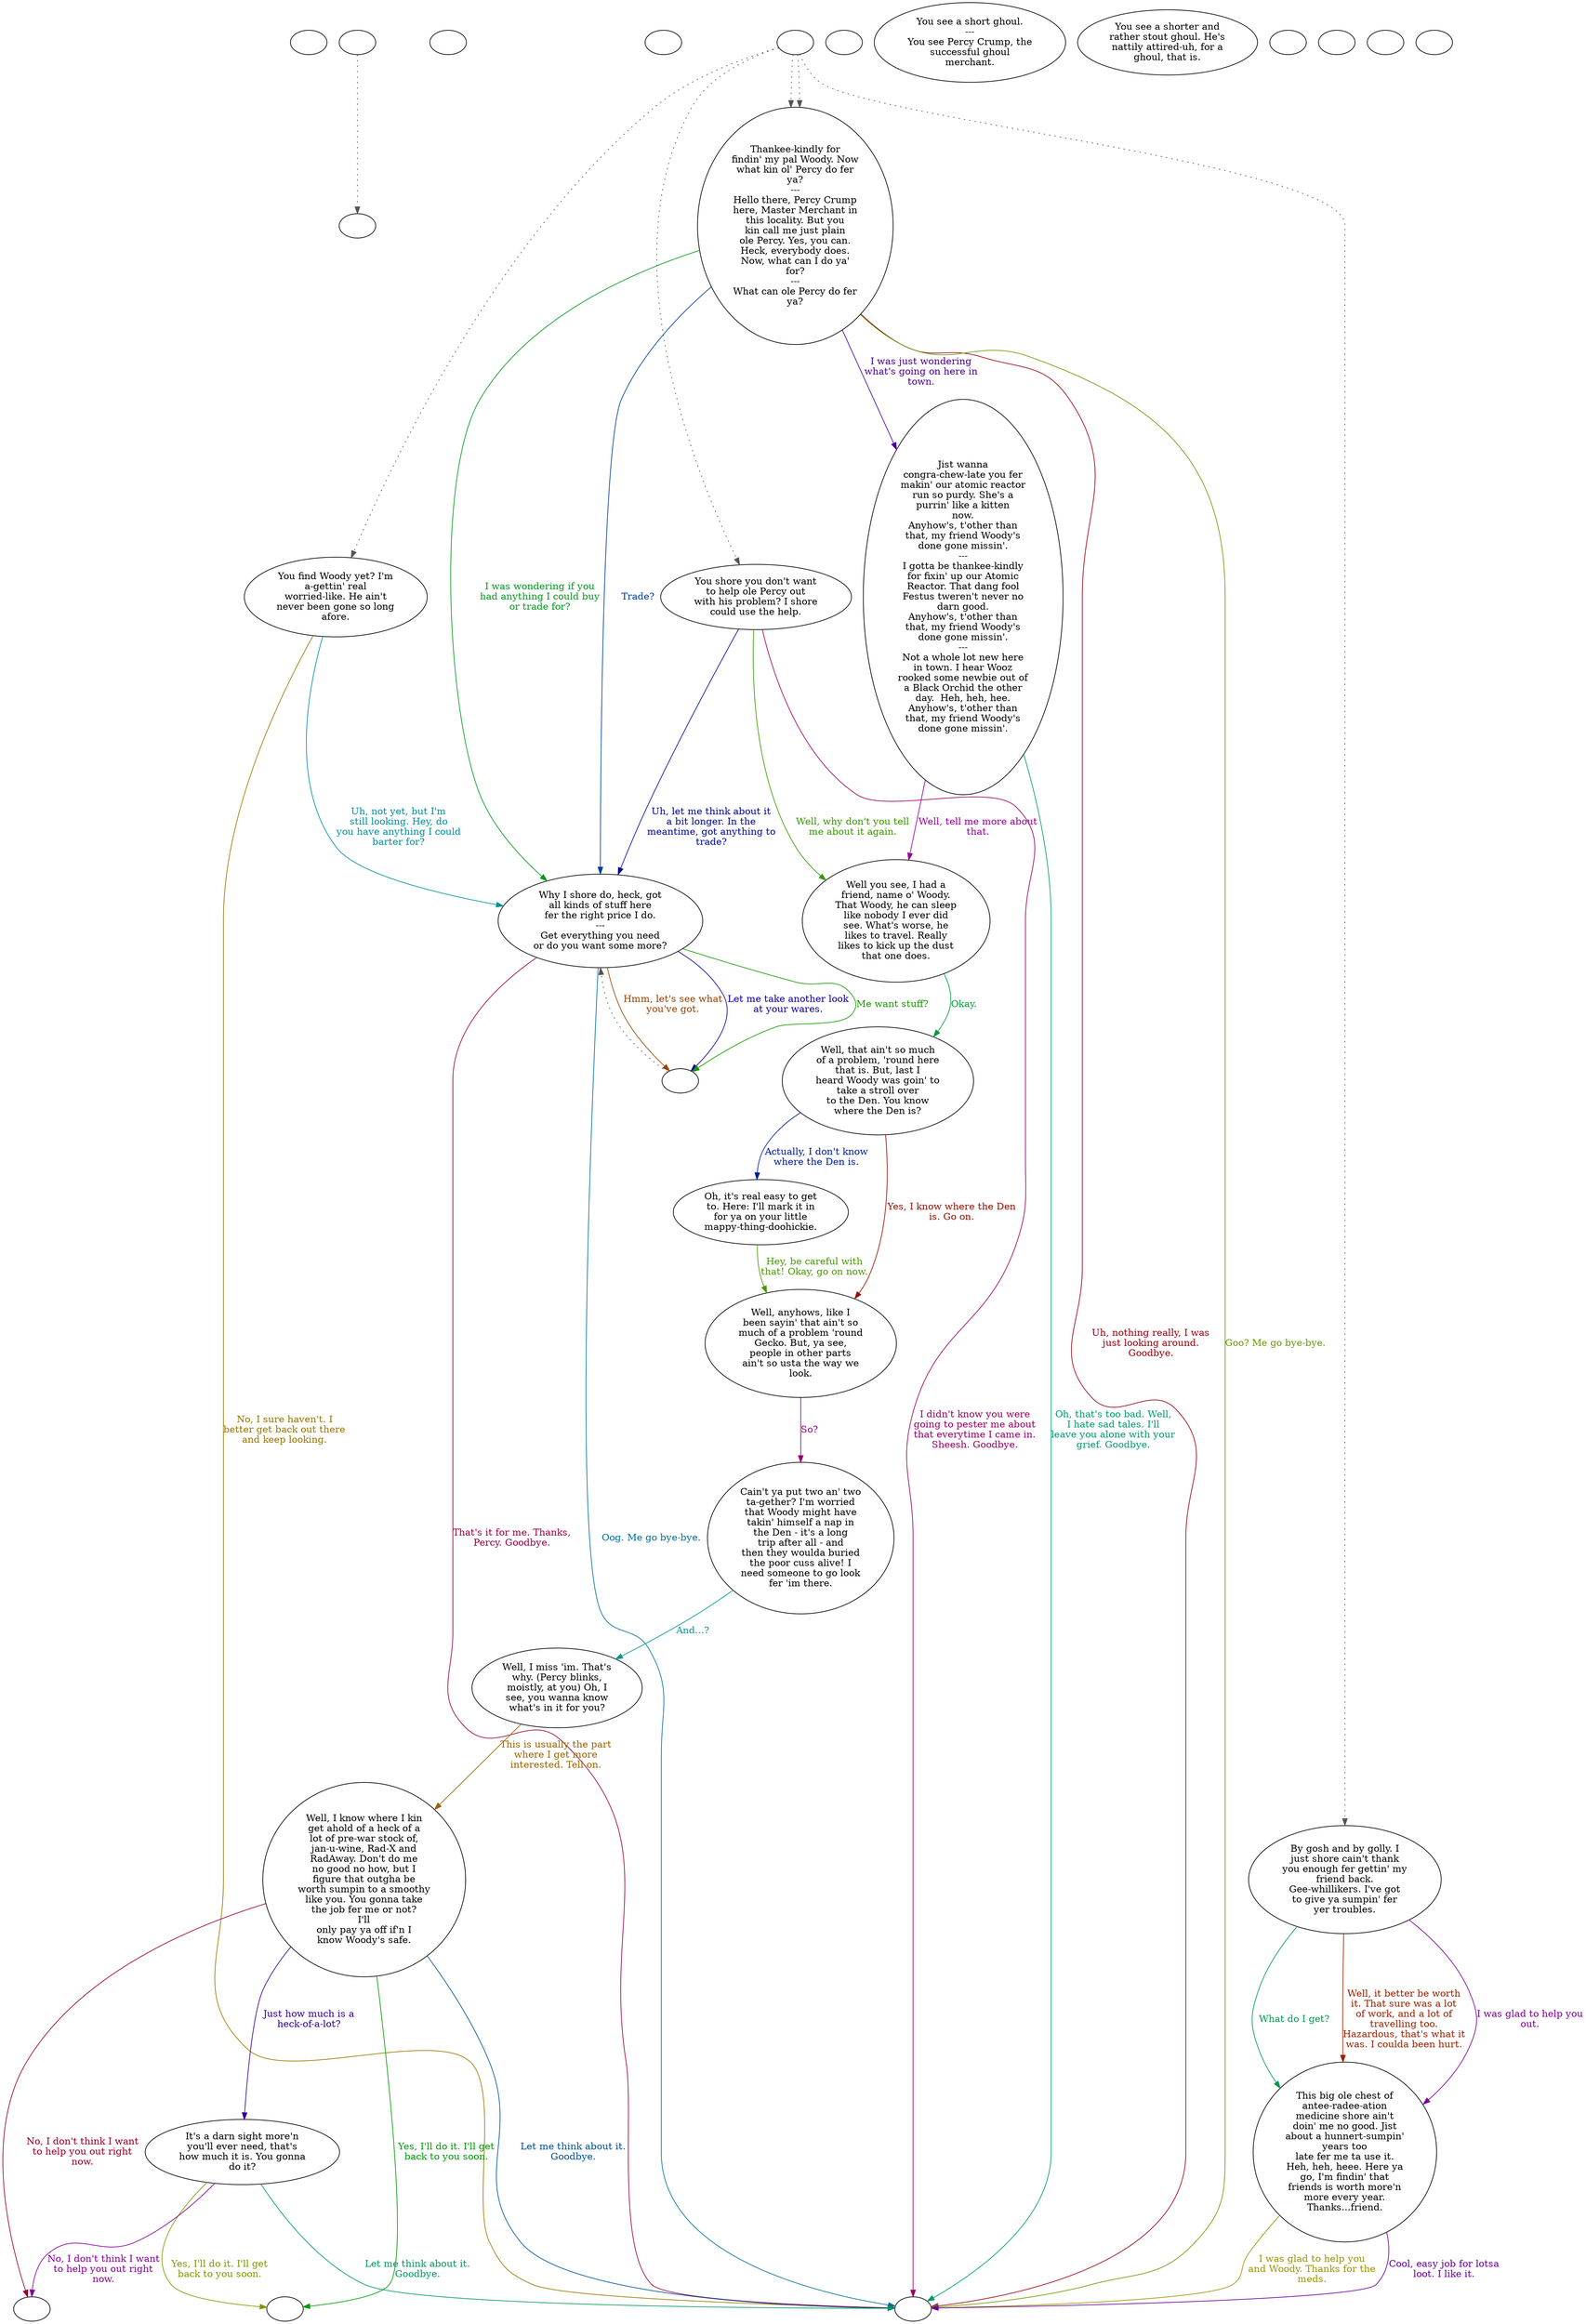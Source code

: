 digraph gcpercy {
  "checkPartyMembersNearDoor" [style=filled       fillcolor="#FFFFFF"       color="#000000"]
  "checkPartyMembersNearDoor" [label=""]
  "old_pickup_p_proc" [style=filled       fillcolor="#FFFFFF"       color="#000000"]
  "old_pickup_p_proc" [label=""]
  "pickup_p_proc" [style=filled       fillcolor="#FFFFFF"       color="#000000"]
  "pickup_p_proc" -> "old_pickup_p_proc" [style=dotted color="#555555"]
  "pickup_p_proc" [label=""]
  "start" [style=filled       fillcolor="#FFFFFF"       color="#000000"]
  "start" [label=""]
  "critter_p_proc" [style=filled       fillcolor="#FFFFFF"       color="#000000"]
  "critter_p_proc" [label=""]
  "talk_p_proc" [style=filled       fillcolor="#FFFFFF"       color="#000000"]
  "talk_p_proc" -> "Node004" [style=dotted color="#555555"]
  "talk_p_proc" -> "Node001" [style=dotted color="#555555"]
  "talk_p_proc" -> "Node002" [style=dotted color="#555555"]
  "talk_p_proc" -> "Node003" [style=dotted color="#555555"]
  "talk_p_proc" -> "Node004" [style=dotted color="#555555"]
  "talk_p_proc" [label=""]
  "destroy_p_proc" [style=filled       fillcolor="#FFFFFF"       color="#000000"]
  "destroy_p_proc" [label=""]
  "look_at_p_proc" [style=filled       fillcolor="#FFFFFF"       color="#000000"]
  "look_at_p_proc" [label="You see a short ghoul.\n---\nYou see Percy Crump, the\nsuccessful ghoul\nmerchant."]
  "description_p_proc" [style=filled       fillcolor="#FFFFFF"       color="#000000"]
  "description_p_proc" [label="You see a shorter and\nrather stout ghoul. He's\nnattily attired-uh, for a\nghoul, that is."]
  "use_skill_on_p_proc" [style=filled       fillcolor="#FFFFFF"       color="#000000"]
  "use_skill_on_p_proc" [label=""]
  "damage_p_proc" [style=filled       fillcolor="#FFFFFF"       color="#000000"]
  "damage_p_proc" [label=""]
  "map_enter_p_proc" [style=filled       fillcolor="#FFFFFF"       color="#000000"]
  "map_enter_p_proc" [label=""]
  "Node998" [style=filled       fillcolor="#FFFFFF"       color="#000000"]
  "Node998" [label=""]
  "Node999" [style=filled       fillcolor="#FFFFFF"       color="#000000"]
  "Node999" [label=""]
  "Node001" [style=filled       fillcolor="#FFFFFF"       color="#000000"]
  "Node001" [label="By gosh and by golly. I\njust shore cain't thank\nyou enough fer gettin' my\nfriend back.\nGee-whillikers. I've got\nto give ya sumpin' fer\nyer troubles."]
  "Node001" -> "Node007" [label="I was glad to help you\nout." color="#7C0099" fontcolor="#7C0099"]
  "Node001" -> "Node007" [label="What do I get?" color="#00994F" fontcolor="#00994F"]
  "Node001" -> "Node007" [label="Well, it better be worth\nit. That sure was a lot\nof work, and a lot of\ntravelling too.\nHazardous, that's what it\nwas. I coulda been hurt." color="#992300" fontcolor="#992300"]
  "Node002" [style=filled       fillcolor="#FFFFFF"       color="#000000"]
  "Node002" [label="You shore you don't want\nto help ole Percy out\nwith his problem? I shore\ncould use the help."]
  "Node002" -> "Node006" [label="Uh, let me think about it\na bit longer. In the\nmeantime, got anything to\ntrade?" color="#000A99" fontcolor="#000A99"]
  "Node002" -> "Node008" [label="Well, why don't you tell\nme about it again." color="#379900" fontcolor="#379900"]
  "Node002" -> "Node999" [label="I didn't know you were\ngoing to pester me about\nthat everytime I came in.\nSheesh. Goodbye." color="#990063" fontcolor="#990063"]
  "Node003" [style=filled       fillcolor="#FFFFFF"       color="#000000"]
  "Node003" [label="You find Woody yet? I'm\na-gettin' real\nworried-like. He ain't\nnever been gone so long\nafore."]
  "Node003" -> "Node006" [label="Uh, not yet, but I'm\nstill looking. Hey, do\nyou have anything I could\nbarter for?" color="#009099" fontcolor="#009099"]
  "Node003" -> "Node999" [label="No, I sure haven't. I\nbetter get back out there\nand keep looking." color="#997500" fontcolor="#997500"]
  "Node004" [style=filled       fillcolor="#FFFFFF"       color="#000000"]
  "Node004" [label="Thankee-kindly for\nfindin' my pal Woody. Now\nwhat kin ol' Percy do fer\nya?\n---\nHello there, Percy Crump\nhere, Master Merchant in\nthis locality. But you\nkin call me just plain\nole Percy. Yes, you can.\nHeck, everybody does.\nNow, what can I do ya'\nfor?\n---\nWhat can ole Percy do fer\nya?"]
  "Node004" -> "Node005" [label="I was just wondering\nwhat's going on here in\ntown." color="#490099" fontcolor="#490099"]
  "Node004" -> "Node006" [label="I was wondering if you\nhad anything I could buy\nor trade for?" color="#00991C" fontcolor="#00991C"]
  "Node004" -> "Node999" [label="Uh, nothing really, I was\njust looking around.\nGoodbye." color="#990011" fontcolor="#990011"]
  "Node004" -> "Node006" [label="Trade?" color="#003D99" fontcolor="#003D99"]
  "Node004" -> "Node999" [label="Goo? Me go bye-bye." color="#6A9900" fontcolor="#6A9900"]
  "Node005" [style=filled       fillcolor="#FFFFFF"       color="#000000"]
  "Node005" [label="Jist wanna\ncongra-chew-late you fer\nmakin' our atomic reactor\nrun so purdy. She's a\npurrin' like a kitten\nnow.\nAnyhow's, t'other than\nthat, my friend Woody's\ndone gone missin'.\n---\nI gotta be thankee-kindly\nfor fixin' up our Atomic\nReactor. That dang fool\nFestus tweren't never no\ndarn good.\nAnyhow's, t'other than\nthat, my friend Woody's\ndone gone missin'.\n---\nNot a whole lot new here\nin town. I hear Wooz\nrooked some newbie out of\na Black Orchid the other\nday.  Heh, heh, hee.\nAnyhow's, t'other than\nthat, my friend Woody's\ndone gone missin'."]
  "Node005" -> "Node008" [label="Well, tell me more about\nthat." color="#990097" fontcolor="#990097"]
  "Node005" -> "Node999" [label="Oh, that's too bad. Well,\nI hate sad tales. I'll\nleave you alone with your\ngrief. Goodbye." color="#00996F" fontcolor="#00996F"]
  "Node006" [style=filled       fillcolor="#FFFFFF"       color="#000000"]
  "Node006" [label="Why I shore do, heck, got\nall kinds of stuff here\nfer the right price I do.\n---\nGet everything you need\nor do you want some more?"]
  "Node006" -> "Node006a" [label="Hmm, let's see what\nyou've got." color="#994200" fontcolor="#994200"]
  "Node006" -> "Node006a" [label="Let me take another look\nat your wares." color="#160099" fontcolor="#160099"]
  "Node006" -> "Node006a" [label="Me want stuff?" color="#179900" fontcolor="#179900"]
  "Node006" -> "Node999" [label="That's it for me. Thanks,\nPercy. Goodbye." color="#990044" fontcolor="#990044"]
  "Node006" -> "Node999" [label="Oog. Me go bye-bye." color="#007099" fontcolor="#007099"]
  "Node006a" [style=filled       fillcolor="#FFFFFF"       color="#000000"]
  "Node006a" -> "Node006" [style=dotted color="#555555"]
  "Node006a" [label=""]
  "Node007" [style=filled       fillcolor="#FFFFFF"       color="#000000"]
  "Node007" [label="This big ole chest of\nantee-radee-ation\nmedicine shore ain't\ndoin' me no good. Jist\nabout a hunnert-sumpin'\nyears too\nlate fer me ta use it.\nHeh, heh, heee. Here ya\ngo, I'm findin' that\nfriends is worth more'n\nmore every year.\nThanks...friend."]
  "Node007" -> "Node999" [label="I was glad to help you\nand Woody. Thanks for the\nmeds." color="#999500" fontcolor="#999500"]
  "Node007" -> "Node999" [label="Cool, easy job for lotsa\nloot. I like it." color="#680099" fontcolor="#680099"]
  "Node008" [style=filled       fillcolor="#FFFFFF"       color="#000000"]
  "Node008" [label="Well you see, I had a\nfriend, name o' Woody.\nThat Woody, he can sleep\nlike nobody I ever did\nsee. What's worse, he\nlikes to travel. Really\nlikes to kick up the dust\nthat one does."]
  "Node008" -> "Node009" [label="Okay." color="#00993C" fontcolor="#00993C"]
  "Node009" [style=filled       fillcolor="#FFFFFF"       color="#000000"]
  "Node009" [label="Well, that ain't so much\nof a problem, 'round here\nthat is. But, last I\nheard Woody was goin' to\ntake a stroll over\nto the Den. You know\nwhere the Den is?"]
  "Node009" -> "Node011" [label="Yes, I know where the Den\nis. Go on." color="#990F00" fontcolor="#990F00"]
  "Node009" -> "Node010" [label="Actually, I don't know\nwhere the Den is." color="#001E99" fontcolor="#001E99"]
  "Node010" [style=filled       fillcolor="#FFFFFF"       color="#000000"]
  "Node010" [label="Oh, it's real easy to get\nto. Here: I'll mark it in\nfor ya on your little\nmappy-thing-doohickie."]
  "Node010" -> "Node011" [label="Hey, be careful with\nthat! Okay, go on now." color="#4A9900" fontcolor="#4A9900"]
  "Node011" [style=filled       fillcolor="#FFFFFF"       color="#000000"]
  "Node011" [label="Well, anyhows, like I\nbeen sayin' that ain't so\nmuch of a problem 'round\nGecko. But, ya see,\npeople in other parts\nain't so usta the way we\nlook."]
  "Node011" -> "Node012" [label="So?" color="#990077" fontcolor="#990077"]
  "Node012" [style=filled       fillcolor="#FFFFFF"       color="#000000"]
  "Node012" [label="Cain't ya put two an' two\nta-gether? I'm worried\nthat Woody might have\ntakin' himself a nap in\nthe Den - it's a long\ntrip after all - and\nthen they woulda buried\nthe poor cuss alive! I\nneed someone to go look\nfer 'im there."]
  "Node012" -> "Node013" [label="And...?" color="#00998E" fontcolor="#00998E"]
  "Node013" [style=filled       fillcolor="#FFFFFF"       color="#000000"]
  "Node013" [label="Well, I miss 'im. That's\nwhy. (Percy blinks,\nmoistly, at you) Oh, I\nsee, you wanna know\nwhat's in it for you?"]
  "Node013" -> "Node014" [label="This is usually the part\nwhere I get more\ninterested. Tell on." color="#996200" fontcolor="#996200"]
  "Node014" [style=filled       fillcolor="#FFFFFF"       color="#000000"]
  "Node014" [label="Well, I know where I kin\nget ahold of a heck of a\nlot of pre-war stock of,\njan-u-wine, Rad-X and\nRadAway. Don't do me\nno good no how, but I\nfigure that outgha be\nworth sumpin to a smoothy\nlike you. You gonna take\nthe job fer me or not?\nI'll\nonly pay ya off if'n I\nknow Woody's safe."]
  "Node014" -> "Node015" [label="Just how much is a\nheck-of-a-lot?" color="#350099" fontcolor="#350099"]
  "Node014" -> "Node014a" [label="Yes, I'll do it. I'll get\nback to you soon." color="#009908" fontcolor="#009908"]
  "Node014" -> "Node014b" [label="No, I don't think I want\nto help you out right\nnow." color="#990024" fontcolor="#990024"]
  "Node014" -> "Node999" [label="Let me think about it.\nGoodbye." color="#005199" fontcolor="#005199"]
  "Node014a" [style=filled       fillcolor="#FFFFFF"       color="#000000"]
  "Node014a" [label=""]
  "Node014b" [style=filled       fillcolor="#FFFFFF"       color="#000000"]
  "Node014b" [label=""]
  "Node015" [style=filled       fillcolor="#FFFFFF"       color="#000000"]
  "Node015" [label="It's a darn sight more'n\nyou'll ever need, that's\nhow much it is. You gonna\ndo it?"]
  "Node015" -> "Node014a" [label="Yes, I'll do it. I'll get\nback to you soon." color="#7D9900" fontcolor="#7D9900"]
  "Node015" -> "Node014b" [label="No, I don't think I want\nto help you out right\nnow." color="#880099" fontcolor="#880099"]
  "Node015" -> "Node999" [label="Let me think about it.\nGoodbye." color="#00995B" fontcolor="#00995B"]
}
